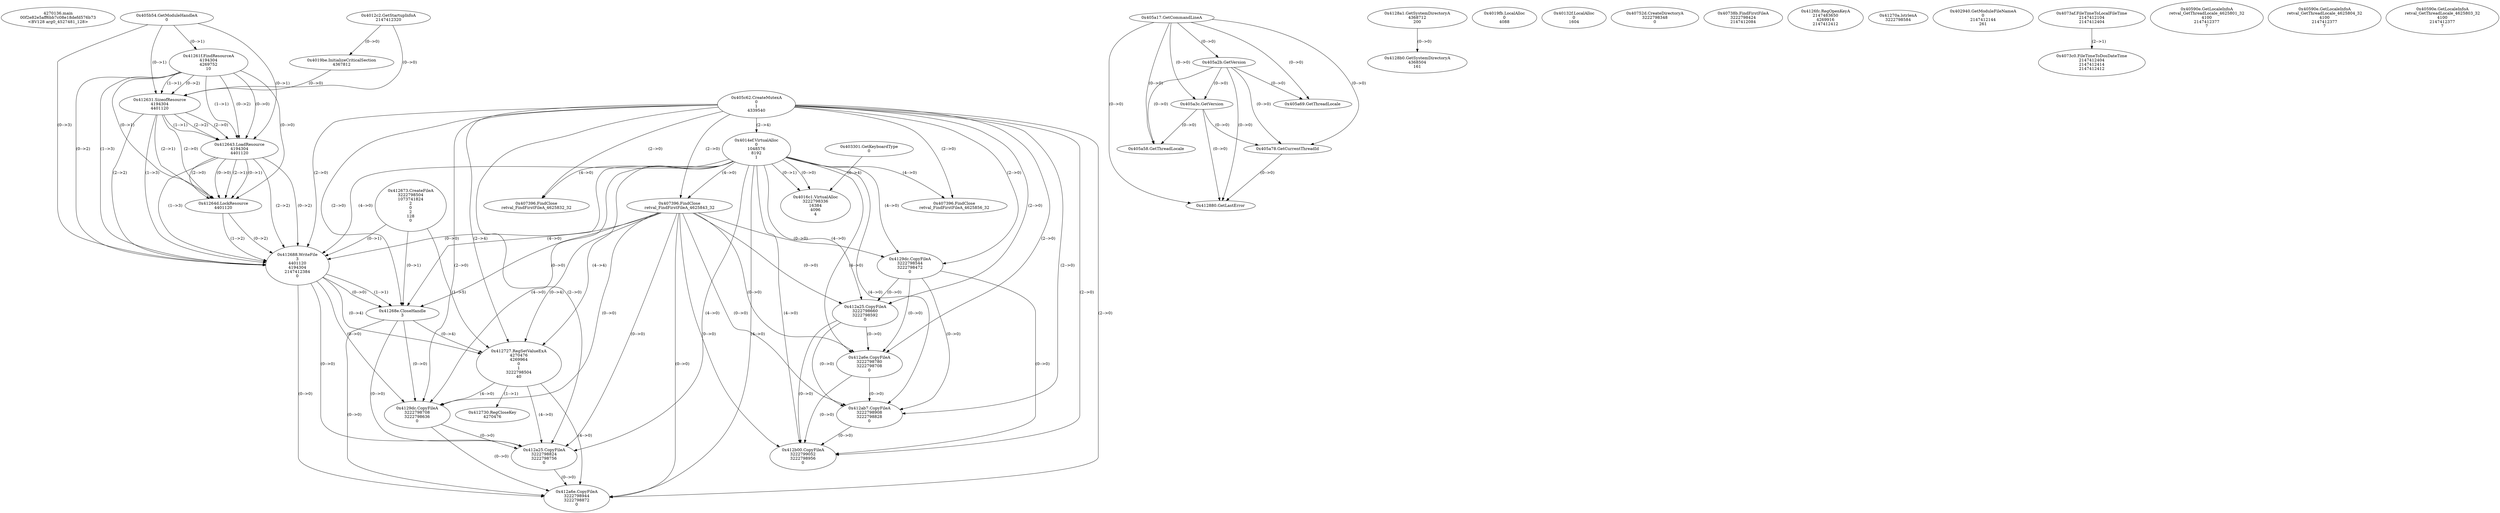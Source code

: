 // Global SCDG with merge call
digraph {
	0 [label="4270136.main
00f2e82e5aff6bb7c08e18defd576b73
<BV128 arg0_4527481_128>"]
	1 [label="0x405b54.GetModuleHandleA
0"]
	2 [label="0x403301.GetKeyboardType
0"]
	3 [label="0x405a17.GetCommandLineA
"]
	4 [label="0x4012c2.GetStartupInfoA
2147412320"]
	5 [label="0x405a2b.GetVersion
"]
	3 -> 5 [label="(0-->0)"]
	6 [label="0x405a3c.GetVersion
"]
	3 -> 6 [label="(0-->0)"]
	5 -> 6 [label="(0-->0)"]
	7 [label="0x405a78.GetCurrentThreadId
"]
	3 -> 7 [label="(0-->0)"]
	5 -> 7 [label="(0-->0)"]
	6 -> 7 [label="(0-->0)"]
	8 [label="0x405c62.CreateMutexA
0
1
4339540"]
	9 [label="0x412880.GetLastError
"]
	3 -> 9 [label="(0-->0)"]
	5 -> 9 [label="(0-->0)"]
	6 -> 9 [label="(0-->0)"]
	7 -> 9 [label="(0-->0)"]
	10 [label="0x4128a1.GetSystemDirectoryA
4368712
200"]
	11 [label="0x4128b0.GetSystemDirectoryA
4368504
161"]
	10 -> 11 [label="(0-->0)"]
	12 [label="0x4019be.InitializeCriticalSection
4367812"]
	4 -> 12 [label="(0-->0)"]
	13 [label="0x4019fb.LocalAlloc
0
4088"]
	14 [label="0x4014ef.VirtualAlloc
0
1048576
8192
1"]
	8 -> 14 [label="(2-->4)"]
	15 [label="0x40132f.LocalAlloc
0
1604"]
	16 [label="0x4016c1.VirtualAlloc
3222798336
16384
4096
4"]
	14 -> 16 [label="(0-->1)"]
	2 -> 16 [label="(0-->4)"]
	14 -> 16 [label="(0-->0)"]
	17 [label="0x40752d.CreateDirectoryA
3222798348
0"]
	18 [label="0x40738b.FindFirstFileA
3222798424
2147412084"]
	19 [label="0x407396.FindClose
retval_FindFirstFileA_4625843_32"]
	8 -> 19 [label="(2-->0)"]
	14 -> 19 [label="(4-->0)"]
	20 [label="0x41261f.FindResourceA
4194304
4269752
10"]
	1 -> 20 [label="(0-->1)"]
	21 [label="0x412631.SizeofResource
4194304
4401120"]
	1 -> 21 [label="(0-->1)"]
	20 -> 21 [label="(1-->1)"]
	20 -> 21 [label="(0-->2)"]
	4 -> 21 [label="(0-->0)"]
	12 -> 21 [label="(0-->0)"]
	22 [label="0x412643.LoadResource
4194304
4401120"]
	1 -> 22 [label="(0-->1)"]
	20 -> 22 [label="(1-->1)"]
	21 -> 22 [label="(1-->1)"]
	20 -> 22 [label="(0-->2)"]
	21 -> 22 [label="(2-->2)"]
	20 -> 22 [label="(0-->0)"]
	21 -> 22 [label="(2-->0)"]
	23 [label="0x41264d.LockResource
4401120"]
	20 -> 23 [label="(0-->1)"]
	21 -> 23 [label="(2-->1)"]
	22 -> 23 [label="(2-->1)"]
	22 -> 23 [label="(0-->1)"]
	20 -> 23 [label="(0-->0)"]
	21 -> 23 [label="(2-->0)"]
	22 -> 23 [label="(2-->0)"]
	22 -> 23 [label="(0-->0)"]
	24 [label="0x412673.CreateFileA
3222798504
1073741824
2
0
2
128
0"]
	25 [label="0x412688.WriteFile
3
4401120
4194304
2147412384
0"]
	24 -> 25 [label="(0-->1)"]
	20 -> 25 [label="(0-->2)"]
	21 -> 25 [label="(2-->2)"]
	22 -> 25 [label="(2-->2)"]
	22 -> 25 [label="(0-->2)"]
	23 -> 25 [label="(1-->2)"]
	23 -> 25 [label="(0-->2)"]
	1 -> 25 [label="(0-->3)"]
	20 -> 25 [label="(1-->3)"]
	21 -> 25 [label="(1-->3)"]
	22 -> 25 [label="(1-->3)"]
	8 -> 25 [label="(2-->0)"]
	14 -> 25 [label="(4-->0)"]
	19 -> 25 [label="(0-->0)"]
	26 [label="0x41268e.CloseHandle
3"]
	24 -> 26 [label="(0-->1)"]
	25 -> 26 [label="(1-->1)"]
	8 -> 26 [label="(2-->0)"]
	14 -> 26 [label="(4-->0)"]
	19 -> 26 [label="(0-->0)"]
	25 -> 26 [label="(0-->0)"]
	27 [label="0x4126fc.RegOpenKeyA
2147483650
4269916
2147412412"]
	28 [label="0x41270a.lstrlenA
3222798584"]
	29 [label="0x412727.RegSetValueExA
4270476
4269964
0
1
3222798504
40"]
	8 -> 29 [label="(2-->4)"]
	14 -> 29 [label="(4-->4)"]
	19 -> 29 [label="(0-->4)"]
	25 -> 29 [label="(0-->4)"]
	26 -> 29 [label="(0-->4)"]
	24 -> 29 [label="(1-->5)"]
	30 [label="0x412730.RegCloseKey
4270476"]
	29 -> 30 [label="(1-->1)"]
	31 [label="0x402940.GetModuleFileNameA
0
2147412144
261"]
	32 [label="0x4129dc.CopyFileA
3222798708
3222798636
0"]
	8 -> 32 [label="(2-->0)"]
	14 -> 32 [label="(4-->0)"]
	19 -> 32 [label="(0-->0)"]
	25 -> 32 [label="(0-->0)"]
	26 -> 32 [label="(0-->0)"]
	29 -> 32 [label="(4-->0)"]
	33 [label="0x412a25.CopyFileA
3222798824
3222798756
0"]
	8 -> 33 [label="(2-->0)"]
	14 -> 33 [label="(4-->0)"]
	19 -> 33 [label="(0-->0)"]
	25 -> 33 [label="(0-->0)"]
	26 -> 33 [label="(0-->0)"]
	29 -> 33 [label="(4-->0)"]
	32 -> 33 [label="(0-->0)"]
	34 [label="0x412a6e.CopyFileA
3222798944
3222798872
0"]
	8 -> 34 [label="(2-->0)"]
	14 -> 34 [label="(4-->0)"]
	19 -> 34 [label="(0-->0)"]
	25 -> 34 [label="(0-->0)"]
	26 -> 34 [label="(0-->0)"]
	29 -> 34 [label="(4-->0)"]
	32 -> 34 [label="(0-->0)"]
	33 -> 34 [label="(0-->0)"]
	35 [label="0x4073af.FileTimeToLocalFileTime
2147412104
2147412404"]
	36 [label="0x4073c0.FileTimeToDosDateTime
2147412404
2147412414
2147412412"]
	35 -> 36 [label="(2-->1)"]
	37 [label="0x407396.FindClose
retval_FindFirstFileA_4625832_32"]
	8 -> 37 [label="(2-->0)"]
	14 -> 37 [label="(4-->0)"]
	38 [label="0x4129dc.CopyFileA
3222798544
3222798472
0"]
	8 -> 38 [label="(2-->0)"]
	14 -> 38 [label="(4-->0)"]
	19 -> 38 [label="(0-->0)"]
	39 [label="0x412a25.CopyFileA
3222798660
3222798592
0"]
	8 -> 39 [label="(2-->0)"]
	14 -> 39 [label="(4-->0)"]
	19 -> 39 [label="(0-->0)"]
	38 -> 39 [label="(0-->0)"]
	40 [label="0x412a6e.CopyFileA
3222798780
3222798708
0"]
	8 -> 40 [label="(2-->0)"]
	14 -> 40 [label="(4-->0)"]
	19 -> 40 [label="(0-->0)"]
	38 -> 40 [label="(0-->0)"]
	39 -> 40 [label="(0-->0)"]
	41 [label="0x412ab7.CopyFileA
3222798908
3222798828
0"]
	8 -> 41 [label="(2-->0)"]
	14 -> 41 [label="(4-->0)"]
	19 -> 41 [label="(0-->0)"]
	38 -> 41 [label="(0-->0)"]
	39 -> 41 [label="(0-->0)"]
	40 -> 41 [label="(0-->0)"]
	42 [label="0x412b00.CopyFileA
3222799052
3222798956
0"]
	8 -> 42 [label="(2-->0)"]
	14 -> 42 [label="(4-->0)"]
	19 -> 42 [label="(0-->0)"]
	38 -> 42 [label="(0-->0)"]
	39 -> 42 [label="(0-->0)"]
	40 -> 42 [label="(0-->0)"]
	41 -> 42 [label="(0-->0)"]
	43 [label="0x405a69.GetThreadLocale
"]
	3 -> 43 [label="(0-->0)"]
	5 -> 43 [label="(0-->0)"]
	44 [label="0x40590e.GetLocaleInfoA
retval_GetThreadLocale_4625801_32
4100
2147412377
7"]
	45 [label="0x407396.FindClose
retval_FindFirstFileA_4625856_32"]
	8 -> 45 [label="(2-->0)"]
	14 -> 45 [label="(4-->0)"]
	46 [label="0x405a58.GetThreadLocale
"]
	3 -> 46 [label="(0-->0)"]
	5 -> 46 [label="(0-->0)"]
	6 -> 46 [label="(0-->0)"]
	47 [label="0x40590e.GetLocaleInfoA
retval_GetThreadLocale_4625804_32
4100
2147412377
7"]
	48 [label="0x40590e.GetLocaleInfoA
retval_GetThreadLocale_4625803_32
4100
2147412377
7"]
}

